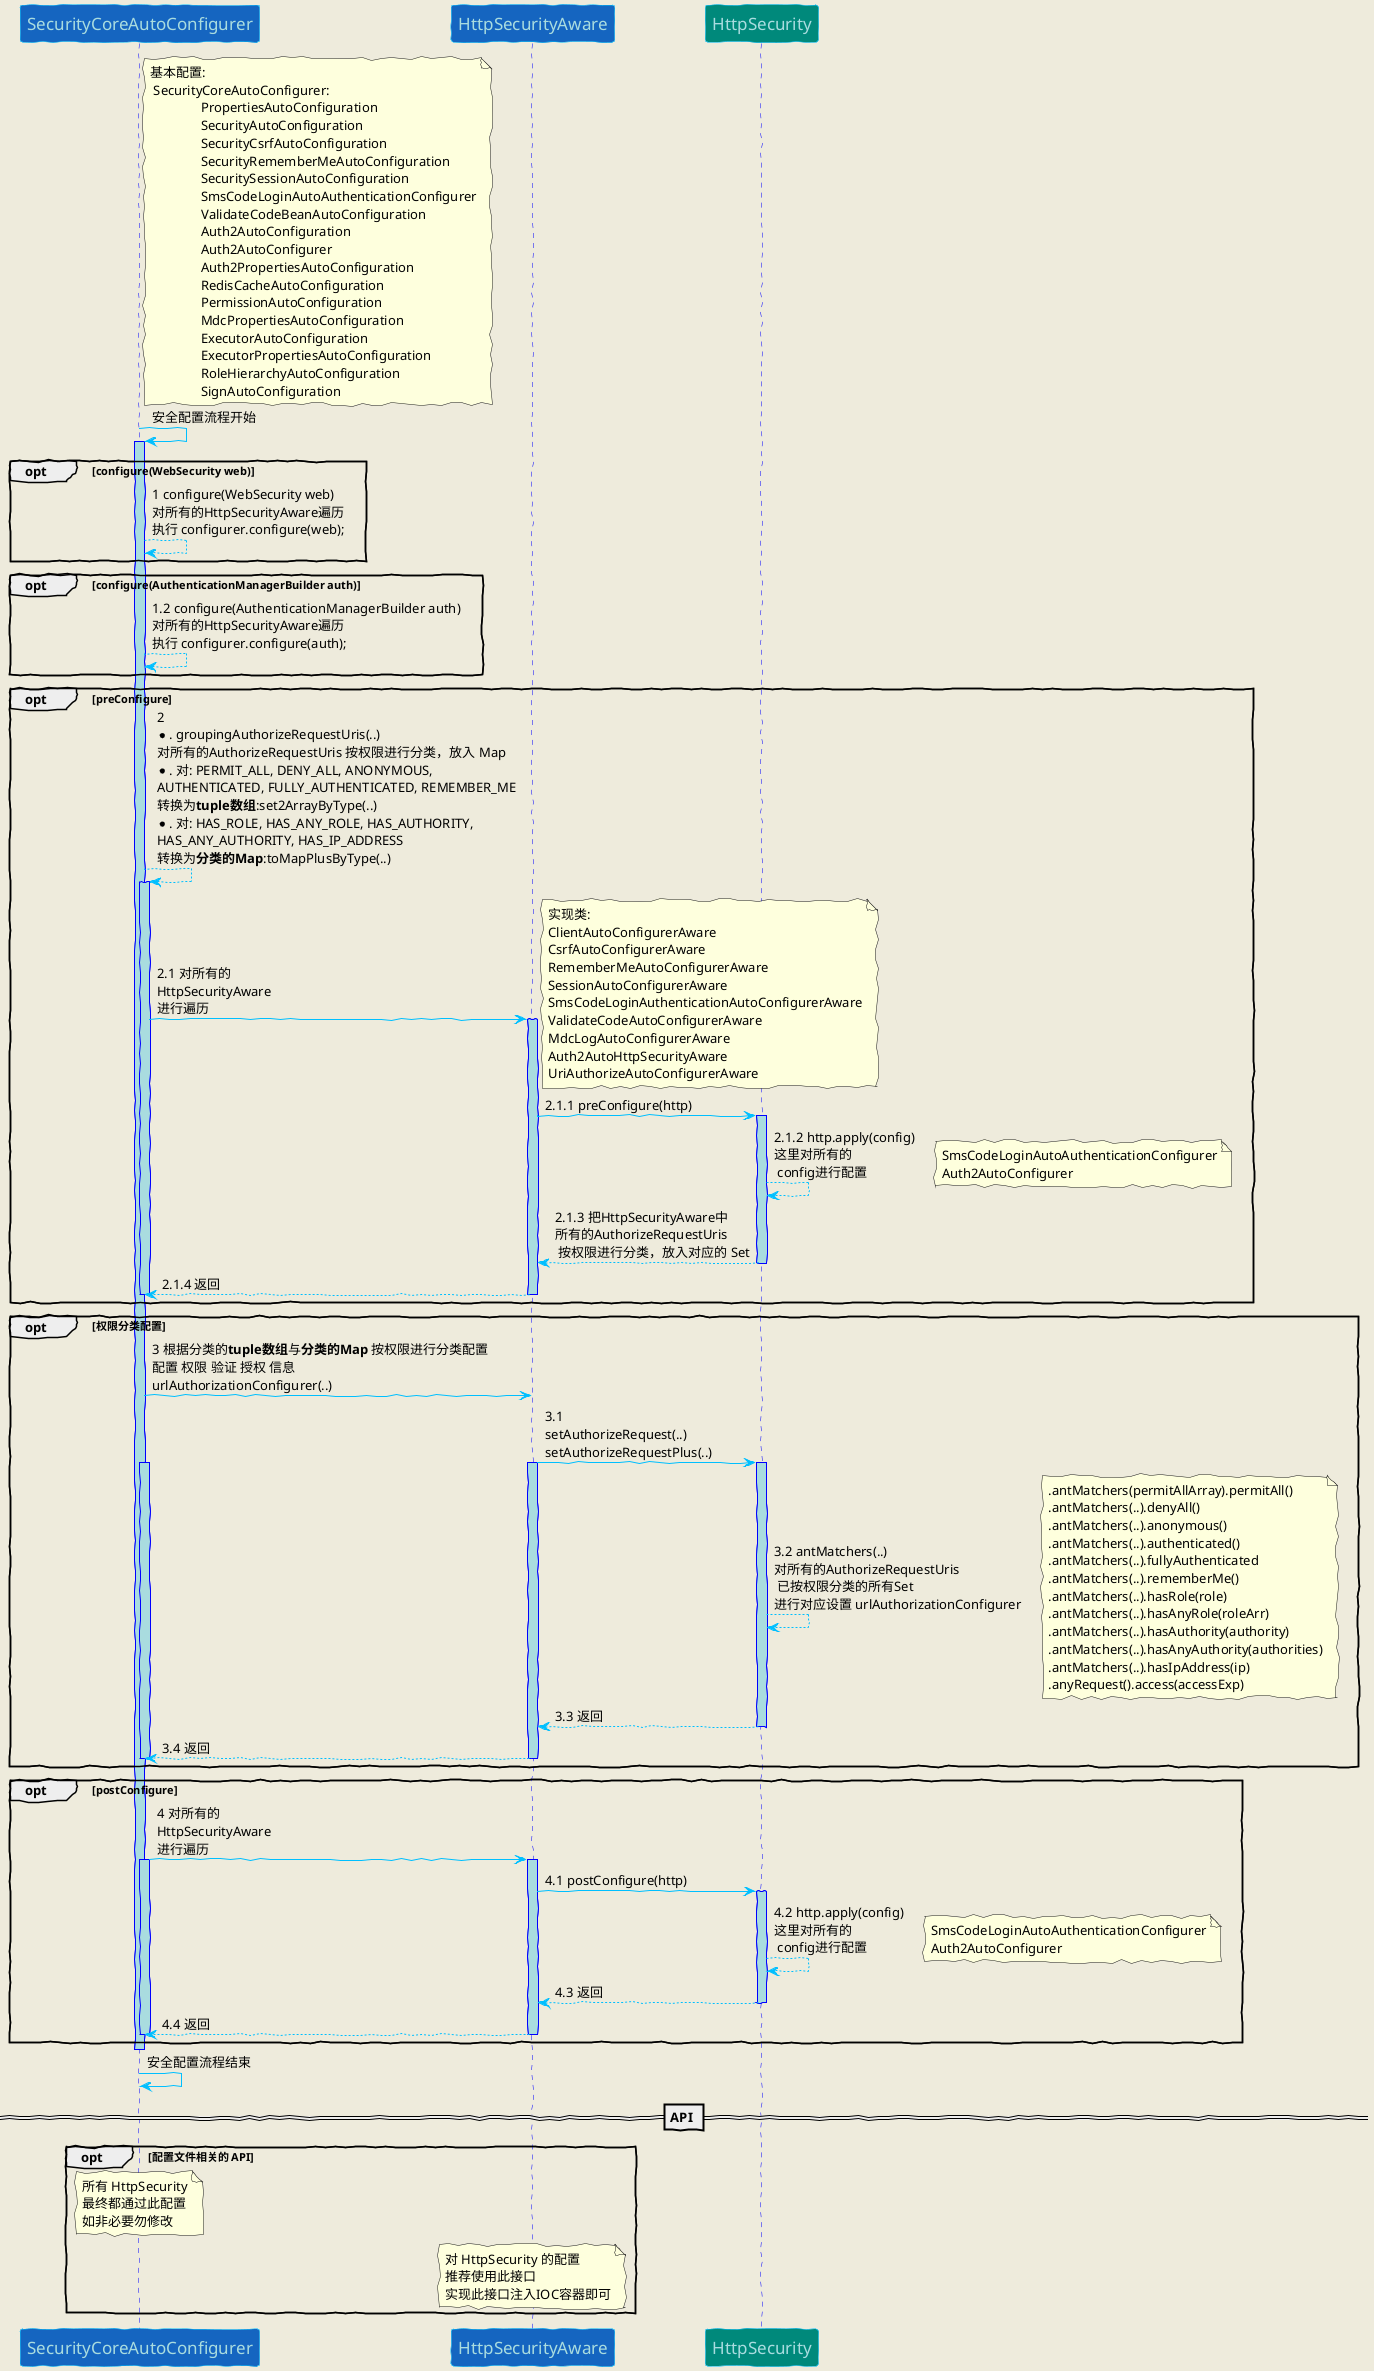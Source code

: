 @startuml

skinparam backgroundColor #EEEBDC
skinparam handwritten true
skinparam sequence {
ArrowColor DeepSkyBlue
ActorBorderColor DeepSkyBlue
LifeLineBorderColor blue
LifeLineBackgroundColor #A9DCDF
ParticipantBorderColor DeepSkyBlue
ParticipantBackgroundColor #00897b
ParticipantFontName Impact
ParticipantFontSize 17
ParticipantFontColor #A9DCDF
ActorBackgroundColor aqua
ActorFontColor DeepSkyBlue
ActorFontSize 17
ActorFontName Aapex
}

participant "SecurityCoreAutoConfigurer" #1565c0
note right SecurityCoreAutoConfigurer: 基本配置:\n SecurityCoreAutoConfigurer: \n\
               PropertiesAutoConfiguration\n               SecurityAutoConfiguration\n\
               SecurityCsrfAutoConfiguration\n               SecurityRememberMeAutoConfiguration\n\
               SecuritySessionAutoConfiguration\n\                SmsCodeLoginAutoAuthenticationConfigurer\n\
               ValidateCodeBeanAutoConfiguration\n\                Auth2AutoConfiguration\n\
               Auth2AutoConfigurer\n\                Auth2PropertiesAutoConfiguration\n\
               RedisCacheAutoConfiguration\n\                PermissionAutoConfiguration\n\
               MdcPropertiesAutoConfiguration\n\                ExecutorAutoConfiguration\n\
               ExecutorPropertiesAutoConfiguration\n\                RoleHierarchyAutoConfiguration\n\
               SignAutoConfiguration

SecurityCoreAutoConfigurer -> SecurityCoreAutoConfigurer: 安全配置流程开始

activate SecurityCoreAutoConfigurer

opt configure(WebSecurity web)
SecurityCoreAutoConfigurer --> SecurityCoreAutoConfigurer: 1 configure(WebSecurity web)\n\
对所有的HttpSecurityAware遍历\n\
执行 configurer.configure(web);
end

opt configure(AuthenticationManagerBuilder auth)
SecurityCoreAutoConfigurer --> SecurityCoreAutoConfigurer: 1.2 configure(AuthenticationManagerBuilder auth)\n\
对所有的HttpSecurityAware遍历\n\
执行 configurer.configure(auth);
end

opt preConfigure
SecurityCoreAutoConfigurer --> SecurityCoreAutoConfigurer: 2 \n\
*. groupingAuthorizeRequestUris(..)\n\
对所有的AuthorizeRequestUris 按权限进行分类，放入 Map\n\
*. 对: PERMIT_ALL, DENY_ALL, ANONYMOUS,\nAUTHENTICATED, FULLY_AUTHENTICATED, REMEMBER_ME\n\
转换为**tuple数组**:set2ArrayByType(..)\n\
*. 对: HAS_ROLE, HAS_ANY_ROLE, HAS_AUTHORITY, \nHAS_ANY_AUTHORITY, HAS_IP_ADDRESS\n\
转换为**分类的Map**:toMapPlusByType(..)
activate SecurityCoreAutoConfigurer
participant "HttpSecurityAware" #1565c0
SecurityCoreAutoConfigurer -> HttpSecurityAware: 2.1 对所有的\nHttpSecurityAware\n进行遍历
activate HttpSecurityAware
note right : 实现类:\n\
ClientAutoConfigurerAware\n\
CsrfAutoConfigurerAware\n\
RememberMeAutoConfigurerAware\n\
SessionAutoConfigurerAware\n\
SmsCodeLoginAuthenticationAutoConfigurerAware\n\
ValidateCodeAutoConfigurerAware\n\
MdcLogAutoConfigurerAware\n\
Auth2AutoHttpSecurityAware\n\
UriAuthorizeAutoConfigurerAware
HttpSecurityAware -> HttpSecurity: 2.1.1 preConfigure(http)
activate HttpSecurity
HttpSecurity --> HttpSecurity: 2.1.2 http.apply(config)\n这里对所有的\n config进行配置
note right : SmsCodeLoginAutoAuthenticationConfigurer\n\
Auth2AutoConfigurer
HttpSecurity --> HttpSecurityAware: 2.1.3 把HttpSecurityAware中\n所有的AuthorizeRequestUris\n 按权限进行分类，放入对应的 Set
deactivate HttpSecurity
HttpSecurityAware --> SecurityCoreAutoConfigurer: 2.1.4 返回
deactivate SecurityCoreAutoConfigurer
deactivate HttpSecurityAware
end
opt 权限分类配置
SecurityCoreAutoConfigurer -> HttpSecurityAware: 3 根据分类的**tuple数组**与**分类的Map** 按权限进行分类配置\n\
配置 权限 验证 授权 信息\n\
urlAuthorizationConfigurer(..)
HttpSecurityAware -> HttpSecurity: 3.1 \n\
setAuthorizeRequest(..)\n\
setAuthorizeRequestPlus(..)
activate HttpSecurityAware
activate SecurityCoreAutoConfigurer
activate HttpSecurity
HttpSecurity --> HttpSecurity: 3.2 antMatchers(..)\n对所有的AuthorizeRequestUris\n 已按权限分类的所有Set\n\
进行对应设置 urlAuthorizationConfigurer
note right : .antMatchers(permitAllArray).permitAll()\n\
.antMatchers(..).denyAll()\n\
.antMatchers(..).anonymous()\n\
.antMatchers(..).authenticated()\n\
.antMatchers(..).fullyAuthenticated\n\
.antMatchers(..).rememberMe()\n\
.antMatchers(..).hasRole(role)\n\
.antMatchers(..).hasAnyRole(roleArr)\n\
.antMatchers(..).hasAuthority(authority)\n\
.antMatchers(..).hasAnyAuthority(authorities)\n\
.antMatchers(..).hasIpAddress(ip)\n\
.anyRequest().access(accessExp)
HttpSecurity --> HttpSecurityAware: 3.3 返回
deactivate HttpSecurity
HttpSecurityAware --> SecurityCoreAutoConfigurer: 3.4 返回
deactivate HttpSecurityAware
deactivate SecurityCoreAutoConfigurer
end
activate SecurityCoreAutoConfigurer
opt postConfigure
SecurityCoreAutoConfigurer -> HttpSecurityAware: 4 对所有的\nHttpSecurityAware\n进行遍历
activate SecurityCoreAutoConfigurer
activate HttpSecurityAware
HttpSecurityAware -> HttpSecurity: 4.1 postConfigure(http)
activate HttpSecurity
HttpSecurity --> HttpSecurity: 4.2 http.apply(config)\n这里对所有的\n config进行配置
note right : SmsCodeLoginAutoAuthenticationConfigurer\n\
Auth2AutoConfigurer
HttpSecurity --> HttpSecurityAware: 4.3 返回
deactivate HttpSecurity

HttpSecurityAware --> SecurityCoreAutoConfigurer: 4.4 返回
deactivate SecurityCoreAutoConfigurer
deactivate HttpSecurityAware
end
deactivate SecurityCoreAutoConfigurer

deactivate SecurityCoreAutoConfigurer

SecurityCoreAutoConfigurer -> SecurityCoreAutoConfigurer: 安全配置流程结束

== API ==
opt 配置文件相关的 API
note over SecurityCoreAutoConfigurer: 所有 HttpSecurity\n最终都通过此配置\n如非必要勿修改
note over HttpSecurityAware: 对 HttpSecurity 的配置\n推荐使用此接口\n实现此接口注入IOC容器即可

end

@enduml
